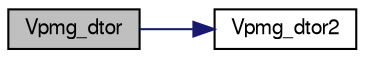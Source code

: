 digraph "Vpmg_dtor"
{
  edge [fontname="FreeSans",fontsize="10",labelfontname="FreeSans",labelfontsize="10"];
  node [fontname="FreeSans",fontsize="10",shape=record];
  rankdir="LR";
  Node1 [label="Vpmg_dtor",height=0.2,width=0.4,color="black", fillcolor="grey75", style="filled" fontcolor="black"];
  Node1 -> Node2 [color="midnightblue",fontsize="10",style="solid",fontname="FreeSans"];
  Node2 [label="Vpmg_dtor2",height=0.2,width=0.4,color="black", fillcolor="white", style="filled",URL="$group___vpmg.html#ga8d5a7ccc99d8b4644683bc2a862d7597",tooltip="FORTRAN stub object destructor."];
}

